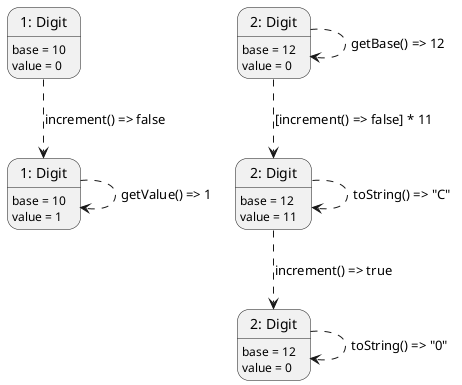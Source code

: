 @startuml Digit

state "1: Digit" as Base10Digit
Base10Digit : base = 10
Base10Digit : value = 0

state "1: Digit" as Base10DigitIncremented
Base10DigitIncremented : base = 10
Base10DigitIncremented : value = 1

Base10Digit -[dashed]-> Base10DigitIncremented : increment() => false
Base10DigitIncremented -[dashed]-> Base10DigitIncremented : getValue() => 1

state "2: Digit" as Base12Digit
Base12Digit : base = 12
Base12Digit : value = 0

state "2: Digit" as Base12DigitIncremented
Base12DigitIncremented : base = 12
Base12DigitIncremented : value = 11

state "2: Digit" as Base12DigitReset
Base12DigitReset : base = 12
Base12DigitReset : value = 0

Base12Digit -[dashed]-> Base12Digit : getBase() => 12
Base12Digit -[dashed]-> Base12DigitIncremented : [increment() => false] * 11
Base12DigitIncremented -[dashed]-> Base12DigitReset : increment() => true

Base12DigitIncremented -[dashed]-> Base12DigitIncremented : toString() => "C"
Base12DigitReset -[dashed]-> Base12DigitReset : toString() => "0"

@enduml